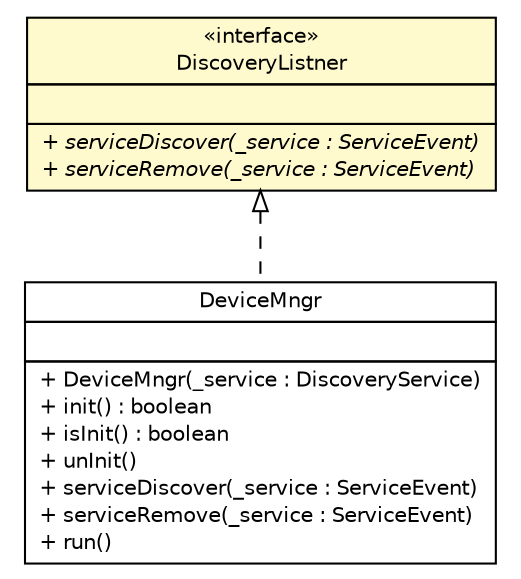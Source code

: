 #!/usr/local/bin/dot
#
# Class diagram 
# Generated by UMLGraph version 5.1 (http://www.umlgraph.org/)
#

digraph G {
	edge [fontname="Helvetica",fontsize=10,labelfontname="Helvetica",labelfontsize=10];
	node [fontname="Helvetica",fontsize=10,shape=plaintext];
	nodesep=0.25;
	ranksep=0.5;
	// com.connectlife.coreserver.environment.device.DeviceMngr
	c1516 [label=<<table title="com.connectlife.coreserver.environment.device.DeviceMngr" border="0" cellborder="1" cellspacing="0" cellpadding="2" port="p" href="../device/DeviceMngr.html">
		<tr><td><table border="0" cellspacing="0" cellpadding="1">
<tr><td align="center" balign="center"> DeviceMngr </td></tr>
		</table></td></tr>
		<tr><td><table border="0" cellspacing="0" cellpadding="1">
<tr><td align="left" balign="left">  </td></tr>
		</table></td></tr>
		<tr><td><table border="0" cellspacing="0" cellpadding="1">
<tr><td align="left" balign="left"> + DeviceMngr(_service : DiscoveryService) </td></tr>
<tr><td align="left" balign="left"> + init() : boolean </td></tr>
<tr><td align="left" balign="left"> + isInit() : boolean </td></tr>
<tr><td align="left" balign="left"> + unInit() </td></tr>
<tr><td align="left" balign="left"> + serviceDiscover(_service : ServiceEvent) </td></tr>
<tr><td align="left" balign="left"> + serviceRemove(_service : ServiceEvent) </td></tr>
<tr><td align="left" balign="left"> + run() </td></tr>
		</table></td></tr>
		</table>>, fontname="Helvetica", fontcolor="black", fontsize=10.0];
	// com.connectlife.coreserver.environment.discover.DiscoveryListner
	c1518 [label=<<table title="com.connectlife.coreserver.environment.discover.DiscoveryListner" border="0" cellborder="1" cellspacing="0" cellpadding="2" port="p" bgcolor="lemonChiffon" href="./DiscoveryListner.html">
		<tr><td><table border="0" cellspacing="0" cellpadding="1">
<tr><td align="center" balign="center"> &#171;interface&#187; </td></tr>
<tr><td align="center" balign="center"> DiscoveryListner </td></tr>
		</table></td></tr>
		<tr><td><table border="0" cellspacing="0" cellpadding="1">
<tr><td align="left" balign="left">  </td></tr>
		</table></td></tr>
		<tr><td><table border="0" cellspacing="0" cellpadding="1">
<tr><td align="left" balign="left"><font face="Helvetica-Oblique" point-size="10.0"> + serviceDiscover(_service : ServiceEvent) </font></td></tr>
<tr><td align="left" balign="left"><font face="Helvetica-Oblique" point-size="10.0"> + serviceRemove(_service : ServiceEvent) </font></td></tr>
		</table></td></tr>
		</table>>, fontname="Helvetica", fontcolor="black", fontsize=10.0];
	//com.connectlife.coreserver.environment.device.DeviceMngr implements com.connectlife.coreserver.environment.discover.DiscoveryListner
	c1518:p -> c1516:p [dir=back,arrowtail=empty,style=dashed];
}

